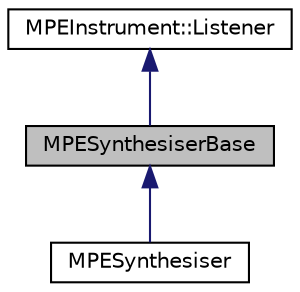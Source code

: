 digraph "MPESynthesiserBase"
{
  bgcolor="transparent";
  edge [fontname="Helvetica",fontsize="10",labelfontname="Helvetica",labelfontsize="10"];
  node [fontname="Helvetica",fontsize="10",shape=record];
  Node0 [label="MPESynthesiserBase",height=0.2,width=0.4,color="black", fillcolor="grey75", style="filled", fontcolor="black"];
  Node1 -> Node0 [dir="back",color="midnightblue",fontsize="10",style="solid",fontname="Helvetica"];
  Node1 [label="MPEInstrument::Listener",height=0.2,width=0.4,color="black",URL="$classMPEInstrument_1_1Listener.html",tooltip="Derive from this class to be informed about any changes in the expressive MIDI notes played by this i..."];
  Node0 -> Node2 [dir="back",color="midnightblue",fontsize="10",style="solid",fontname="Helvetica"];
  Node2 [label="MPESynthesiser",height=0.2,width=0.4,color="black",URL="$classMPESynthesiser.html",tooltip="Base class for an MPE-compatible musical device that can play sounds. "];
}
